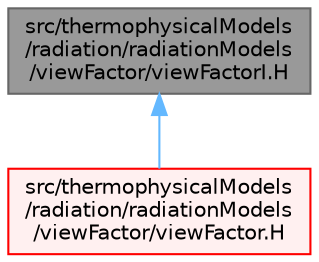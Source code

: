 digraph "src/thermophysicalModels/radiation/radiationModels/viewFactor/viewFactorI.H"
{
 // LATEX_PDF_SIZE
  bgcolor="transparent";
  edge [fontname=Helvetica,fontsize=10,labelfontname=Helvetica,labelfontsize=10];
  node [fontname=Helvetica,fontsize=10,shape=box,height=0.2,width=0.4];
  Node1 [id="Node000001",label="src/thermophysicalModels\l/radiation/radiationModels\l/viewFactor/viewFactorI.H",height=0.2,width=0.4,color="gray40", fillcolor="grey60", style="filled", fontcolor="black",tooltip=" "];
  Node1 -> Node2 [id="edge1_Node000001_Node000002",dir="back",color="steelblue1",style="solid",tooltip=" "];
  Node2 [id="Node000002",label="src/thermophysicalModels\l/radiation/radiationModels\l/viewFactor/viewFactor.H",height=0.2,width=0.4,color="red", fillcolor="#FFF0F0", style="filled",URL="$viewFactor_8H.html",tooltip=" "];
}
